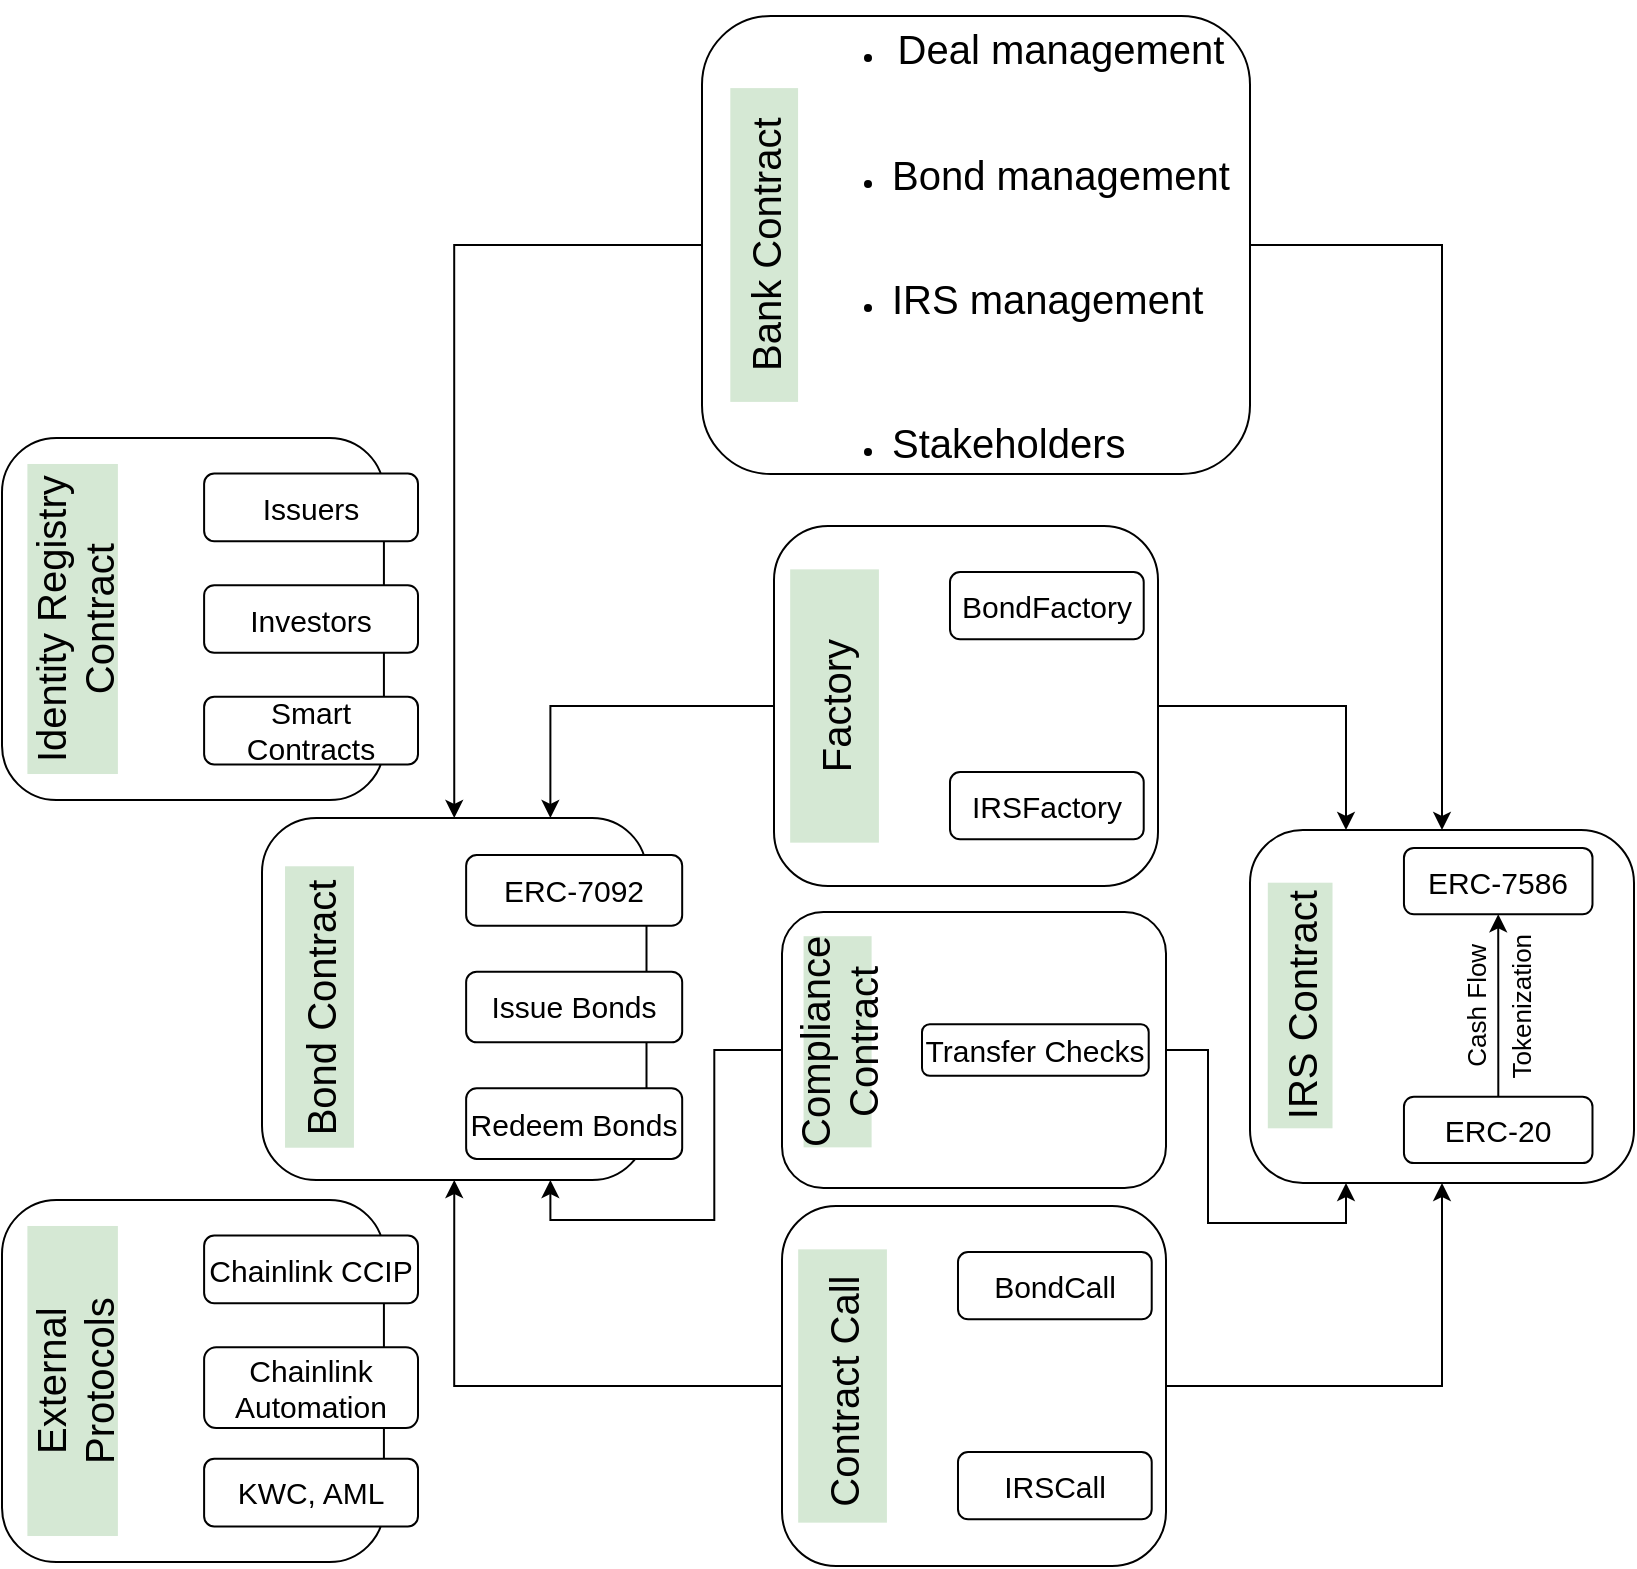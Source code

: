 <mxfile version="24.3.1" type="github" pages="5">
  <diagram name="Page-1" id="IeimgIaIVfG2oiWaPAk_">
    <mxGraphModel grid="0" page="1" gridSize="10" guides="1" tooltips="1" connect="1" arrows="1" fold="1" pageScale="1" pageWidth="1500" pageHeight="800" math="0" shadow="0">
      <root>
        <mxCell id="0" />
        <mxCell id="1" parent="0" />
        <mxCell id="hfNC65x9CHhoDt6tJmrh-4" value="" style="group" vertex="1" connectable="0" parent="1">
          <mxGeometry x="614" y="8" width="274" height="229" as="geometry" />
        </mxCell>
        <mxCell id="hfNC65x9CHhoDt6tJmrh-1" value="" style="rounded=1;whiteSpace=wrap;html=1;" vertex="1" parent="hfNC65x9CHhoDt6tJmrh-4">
          <mxGeometry width="274" height="229.0" as="geometry" />
        </mxCell>
        <mxCell id="hfNC65x9CHhoDt6tJmrh-2" value="&lt;span style=&quot;font-size: 20px;&quot;&gt;Bank Contract&lt;/span&gt;" style="rounded=0;whiteSpace=wrap;html=1;fillColor=#d5e8d4;strokeColor=none;rotation=-90;" vertex="1" parent="hfNC65x9CHhoDt6tJmrh-4">
          <mxGeometry x="-47.346" y="97.561" width="156.895" height="33.878" as="geometry" />
        </mxCell>
        <mxCell id="hfNC65x9CHhoDt6tJmrh-3" value="&lt;ul&gt;&lt;li&gt;&lt;font style=&quot;font-size: 20px;&quot;&gt;Deal management&lt;/font&gt;&lt;/li&gt;&lt;/ul&gt;&lt;div&gt;&lt;br&gt;&lt;/div&gt;&lt;ul&gt;&lt;li style=&quot;text-align: left;&quot;&gt;&lt;font style=&quot;font-size: 20px;&quot;&gt;Bond management&lt;/font&gt;&lt;/li&gt;&lt;/ul&gt;&lt;div style=&quot;text-align: left;&quot;&gt;&lt;br&gt;&lt;/div&gt;&lt;ul&gt;&lt;li style=&quot;text-align: left;&quot;&gt;&lt;font style=&quot;font-size: 20px;&quot;&gt;IRS management&lt;/font&gt;&lt;/li&gt;&lt;/ul&gt;&lt;div style=&quot;text-align: left;&quot;&gt;&lt;span style=&quot;font-size: 20px;&quot;&gt;&lt;br&gt;&lt;/span&gt;&lt;/div&gt;&lt;ul&gt;&lt;li style=&quot;text-align: left;&quot;&gt;&lt;font style=&quot;font-size: 20px;&quot;&gt;Stakeholders&lt;/font&gt;&lt;/li&gt;&lt;/ul&gt;" style="text;html=1;align=center;verticalAlign=middle;whiteSpace=wrap;rounded=0;" vertex="1" parent="hfNC65x9CHhoDt6tJmrh-4">
          <mxGeometry x="52.382" y="48.03" width="214.566" height="132.94" as="geometry" />
        </mxCell>
        <mxCell id="hfNC65x9CHhoDt6tJmrh-12" value="" style="group" vertex="1" connectable="0" parent="1">
          <mxGeometry x="394" y="409" width="220" height="189" as="geometry" />
        </mxCell>
        <mxCell id="hfNC65x9CHhoDt6tJmrh-5" value="" style="rounded=1;whiteSpace=wrap;html=1;" vertex="1" parent="hfNC65x9CHhoDt6tJmrh-12">
          <mxGeometry width="192.25" height="181" as="geometry" />
        </mxCell>
        <mxCell id="hfNC65x9CHhoDt6tJmrh-6" value="&lt;font style=&quot;font-size: 20px;&quot;&gt;Bond Contract&lt;/font&gt;" style="rounded=0;whiteSpace=wrap;html=1;fillColor=#d5e8d4;strokeColor=none;rotation=-90;" vertex="1" parent="hfNC65x9CHhoDt6tJmrh-12">
          <mxGeometry x="-41.622" y="77.278" width="140.721" height="34.444" as="geometry" />
        </mxCell>
        <mxCell id="hfNC65x9CHhoDt6tJmrh-9" value="&lt;font style=&quot;font-size: 15px;&quot;&gt;Redeem Bonds&lt;/font&gt;" style="rounded=1;whiteSpace=wrap;html=1;" vertex="1" parent="hfNC65x9CHhoDt6tJmrh-12">
          <mxGeometry x="102.072" y="135.126" width="108.018" height="35.327" as="geometry" />
        </mxCell>
        <mxCell id="hfNC65x9CHhoDt6tJmrh-10" value="&lt;font style=&quot;font-size: 15px;&quot;&gt;Issue Bonds&lt;/font&gt;" style="rounded=1;whiteSpace=wrap;html=1;" vertex="1" parent="hfNC65x9CHhoDt6tJmrh-12">
          <mxGeometry x="102.072" y="76.836" width="108.018" height="35.327" as="geometry" />
        </mxCell>
        <mxCell id="hfNC65x9CHhoDt6tJmrh-11" value="&lt;font style=&quot;font-size: 15px;&quot;&gt;ERC-7092&lt;/font&gt;" style="rounded=1;whiteSpace=wrap;html=1;" vertex="1" parent="hfNC65x9CHhoDt6tJmrh-12">
          <mxGeometry x="102.072" y="18.547" width="108.018" height="35.327" as="geometry" />
        </mxCell>
        <mxCell id="hfNC65x9CHhoDt6tJmrh-13" value="" style="group" vertex="1" connectable="0" parent="1">
          <mxGeometry x="888" y="414" width="192" height="177.5" as="geometry" />
        </mxCell>
        <mxCell id="hfNC65x9CHhoDt6tJmrh-14" value="" style="rounded=1;whiteSpace=wrap;html=1;" vertex="1" parent="hfNC65x9CHhoDt6tJmrh-13">
          <mxGeometry y="0.986" width="192" height="176.514" as="geometry" />
        </mxCell>
        <mxCell id="hfNC65x9CHhoDt6tJmrh-15" value="&lt;font style=&quot;font-size: 20px;&quot;&gt;IRS Contract&lt;/font&gt;" style="rounded=0;whiteSpace=wrap;html=1;fillColor=#d5e8d4;strokeColor=none;rotation=-90;" vertex="1" parent="hfNC65x9CHhoDt6tJmrh-13">
          <mxGeometry x="-36.324" y="72.576" width="122.811" height="32.348" as="geometry" />
        </mxCell>
        <mxCell id="hfNC65x9CHhoDt6tJmrh-27" style="edgeStyle=orthogonalEdgeStyle;rounded=0;orthogonalLoop=1;jettySize=auto;html=1;entryX=0.5;entryY=1;entryDx=0;entryDy=0;" edge="1" parent="hfNC65x9CHhoDt6tJmrh-13" source="hfNC65x9CHhoDt6tJmrh-17" target="hfNC65x9CHhoDt6tJmrh-18">
          <mxGeometry relative="1" as="geometry" />
        </mxCell>
        <mxCell id="hfNC65x9CHhoDt6tJmrh-17" value="&lt;font style=&quot;font-size: 15px;&quot;&gt;ERC-20&lt;/font&gt;" style="rounded=1;whiteSpace=wrap;html=1;" vertex="1" parent="hfNC65x9CHhoDt6tJmrh-13">
          <mxGeometry x="76.973" y="134.369" width="94.27" height="33.178" as="geometry" />
        </mxCell>
        <mxCell id="hfNC65x9CHhoDt6tJmrh-18" value="&lt;font style=&quot;font-size: 15px;&quot;&gt;ERC-7586&lt;/font&gt;" style="rounded=1;whiteSpace=wrap;html=1;" vertex="1" parent="hfNC65x9CHhoDt6tJmrh-13">
          <mxGeometry x="76.973" y="9.953" width="94.27" height="33.178" as="geometry" />
        </mxCell>
        <mxCell id="hfNC65x9CHhoDt6tJmrh-28" value="&lt;font style=&quot;font-size: 13px;&quot;&gt;Cash Flow&lt;/font&gt;" style="text;html=1;align=center;verticalAlign=middle;whiteSpace=wrap;rounded=0;rotation=-90;" vertex="1" parent="hfNC65x9CHhoDt6tJmrh-13">
          <mxGeometry x="76.973" y="79.211" width="71.784" height="19.077" as="geometry" />
        </mxCell>
        <mxCell id="hfNC65x9CHhoDt6tJmrh-29" value="&lt;font style=&quot;font-size: 13px;&quot;&gt;Tokenization&lt;/font&gt;" style="text;html=1;align=center;verticalAlign=middle;whiteSpace=wrap;rounded=0;rotation=-90;" vertex="1" parent="hfNC65x9CHhoDt6tJmrh-13">
          <mxGeometry x="99.459" y="79.211" width="71.784" height="19.077" as="geometry" />
        </mxCell>
        <mxCell id="hfNC65x9CHhoDt6tJmrh-38" value="" style="group" vertex="1" connectable="0" parent="1">
          <mxGeometry x="654" y="456" width="192" height="138" as="geometry" />
        </mxCell>
        <mxCell id="hfNC65x9CHhoDt6tJmrh-39" value="" style="rounded=1;whiteSpace=wrap;html=1;" vertex="1" parent="hfNC65x9CHhoDt6tJmrh-38">
          <mxGeometry width="192" height="138" as="geometry" />
        </mxCell>
        <mxCell id="hfNC65x9CHhoDt6tJmrh-40" value="&lt;span style=&quot;font-size: 20px;&quot;&gt;Compliance Contract&lt;/span&gt;" style="rounded=0;whiteSpace=wrap;html=1;fillColor=#d5e8d4;strokeColor=none;rotation=-90;" vertex="1" parent="hfNC65x9CHhoDt6tJmrh-38">
          <mxGeometry x="-25" y="47.88" width="105.59" height="34.02" as="geometry" />
        </mxCell>
        <mxCell id="hfNC65x9CHhoDt6tJmrh-42" value="&lt;span style=&quot;font-size: 15px;&quot;&gt;Transfer Checks&lt;/span&gt;" style="rounded=1;whiteSpace=wrap;html=1;" vertex="1" parent="hfNC65x9CHhoDt6tJmrh-38">
          <mxGeometry x="70" y="56.105" width="113.35" height="25.791" as="geometry" />
        </mxCell>
        <mxCell id="hfNC65x9CHhoDt6tJmrh-46" value="" style="group" vertex="1" connectable="0" parent="1">
          <mxGeometry x="264" y="219" width="208" height="181" as="geometry" />
        </mxCell>
        <mxCell id="hfNC65x9CHhoDt6tJmrh-32" value="" style="rounded=1;whiteSpace=wrap;html=1;container=0;" vertex="1" parent="hfNC65x9CHhoDt6tJmrh-46">
          <mxGeometry width="190.958" height="181" as="geometry" />
        </mxCell>
        <mxCell id="hfNC65x9CHhoDt6tJmrh-33" value="&lt;font style=&quot;font-size: 20px;&quot;&gt;Identity Registry Contract&lt;/font&gt;" style="rounded=0;whiteSpace=wrap;html=1;fillColor=#d5e8d4;strokeColor=none;rotation=-90;container=0;" vertex="1" parent="hfNC65x9CHhoDt6tJmrh-46">
          <mxGeometry x="-42.189" y="67.875" width="155.019" height="45.25" as="geometry" />
        </mxCell>
        <mxCell id="hfNC65x9CHhoDt6tJmrh-34" value="&lt;font style=&quot;font-size: 15px;&quot;&gt;Smart Contracts&lt;/font&gt;" style="rounded=1;whiteSpace=wrap;html=1;container=0;" vertex="1" parent="hfNC65x9CHhoDt6tJmrh-46">
          <mxGeometry x="101.057" y="129.407" width="106.943" height="33.832" as="geometry" />
        </mxCell>
        <mxCell id="hfNC65x9CHhoDt6tJmrh-35" value="&lt;font style=&quot;font-size: 15px;&quot;&gt;Investors&lt;/font&gt;" style="rounded=1;whiteSpace=wrap;html=1;container=0;" vertex="1" parent="hfNC65x9CHhoDt6tJmrh-46">
          <mxGeometry x="101.057" y="73.584" width="106.943" height="33.832" as="geometry" />
        </mxCell>
        <mxCell id="hfNC65x9CHhoDt6tJmrh-36" value="&lt;font style=&quot;font-size: 15px;&quot;&gt;Issuers&lt;/font&gt;" style="rounded=1;whiteSpace=wrap;html=1;container=0;" vertex="1" parent="hfNC65x9CHhoDt6tJmrh-46">
          <mxGeometry x="101.057" y="17.762" width="106.943" height="33.832" as="geometry" />
        </mxCell>
        <mxCell id="hfNC65x9CHhoDt6tJmrh-47" value="" style="group" vertex="1" connectable="0" parent="1">
          <mxGeometry x="654" y="603" width="192" height="180" as="geometry" />
        </mxCell>
        <mxCell id="hfNC65x9CHhoDt6tJmrh-48" value="" style="rounded=1;whiteSpace=wrap;html=1;" vertex="1" parent="hfNC65x9CHhoDt6tJmrh-47">
          <mxGeometry width="192" height="180" as="geometry" />
        </mxCell>
        <mxCell id="hfNC65x9CHhoDt6tJmrh-49" value="&lt;span style=&quot;font-size: 20px;&quot;&gt;Contract Call&amp;nbsp;&lt;/span&gt;" style="rounded=0;whiteSpace=wrap;html=1;fillColor=#d5e8d4;strokeColor=none;rotation=-90;" vertex="1" parent="hfNC65x9CHhoDt6tJmrh-47">
          <mxGeometry x="-38.054" y="67.82" width="136.649" height="44.369" as="geometry" />
        </mxCell>
        <mxCell id="hfNC65x9CHhoDt6tJmrh-50" value="&lt;span style=&quot;font-size: 15px;&quot;&gt;BondCall&lt;/span&gt;" style="rounded=1;whiteSpace=wrap;html=1;" vertex="1" parent="hfNC65x9CHhoDt6tJmrh-47">
          <mxGeometry x="87.996" y="22.998" width="96.865" height="33.645" as="geometry" />
        </mxCell>
        <mxCell id="hfNC65x9CHhoDt6tJmrh-51" value="&lt;span style=&quot;font-size: 15px;&quot;&gt;IRSCall&lt;/span&gt;" style="rounded=1;whiteSpace=wrap;html=1;" vertex="1" parent="hfNC65x9CHhoDt6tJmrh-47">
          <mxGeometry x="87.996" y="122.998" width="96.865" height="33.645" as="geometry" />
        </mxCell>
        <mxCell id="hfNC65x9CHhoDt6tJmrh-57" value="" style="group" vertex="1" connectable="0" parent="1">
          <mxGeometry x="650" y="263" width="192" height="180" as="geometry" />
        </mxCell>
        <mxCell id="hfNC65x9CHhoDt6tJmrh-58" value="" style="rounded=1;whiteSpace=wrap;html=1;" vertex="1" parent="hfNC65x9CHhoDt6tJmrh-57">
          <mxGeometry width="192" height="180" as="geometry" />
        </mxCell>
        <mxCell id="hfNC65x9CHhoDt6tJmrh-59" value="&lt;span style=&quot;font-size: 20px;&quot;&gt;Factory&lt;/span&gt;" style="rounded=0;whiteSpace=wrap;html=1;fillColor=#d5e8d4;strokeColor=none;rotation=-90;" vertex="1" parent="hfNC65x9CHhoDt6tJmrh-57">
          <mxGeometry x="-38.054" y="67.82" width="136.649" height="44.369" as="geometry" />
        </mxCell>
        <mxCell id="hfNC65x9CHhoDt6tJmrh-60" value="&lt;span style=&quot;font-size: 15px;&quot;&gt;BondFactory&lt;/span&gt;" style="rounded=1;whiteSpace=wrap;html=1;" vertex="1" parent="hfNC65x9CHhoDt6tJmrh-57">
          <mxGeometry x="87.996" y="22.998" width="96.865" height="33.645" as="geometry" />
        </mxCell>
        <mxCell id="hfNC65x9CHhoDt6tJmrh-61" value="&lt;span style=&quot;font-size: 15px;&quot;&gt;IRSFactory&lt;/span&gt;" style="rounded=1;whiteSpace=wrap;html=1;" vertex="1" parent="hfNC65x9CHhoDt6tJmrh-57">
          <mxGeometry x="87.996" y="122.998" width="96.865" height="33.645" as="geometry" />
        </mxCell>
        <mxCell id="hfNC65x9CHhoDt6tJmrh-62" style="edgeStyle=orthogonalEdgeStyle;rounded=0;orthogonalLoop=1;jettySize=auto;html=1;entryX=0.5;entryY=1;entryDx=0;entryDy=0;" edge="1" parent="1" source="hfNC65x9CHhoDt6tJmrh-48" target="hfNC65x9CHhoDt6tJmrh-5">
          <mxGeometry relative="1" as="geometry" />
        </mxCell>
        <mxCell id="hfNC65x9CHhoDt6tJmrh-63" style="edgeStyle=orthogonalEdgeStyle;rounded=0;orthogonalLoop=1;jettySize=auto;html=1;" edge="1" parent="1" source="hfNC65x9CHhoDt6tJmrh-48" target="hfNC65x9CHhoDt6tJmrh-14">
          <mxGeometry relative="1" as="geometry" />
        </mxCell>
        <mxCell id="hfNC65x9CHhoDt6tJmrh-67" style="edgeStyle=orthogonalEdgeStyle;rounded=0;orthogonalLoop=1;jettySize=auto;html=1;entryX=0.5;entryY=0;entryDx=0;entryDy=0;" edge="1" parent="1" source="hfNC65x9CHhoDt6tJmrh-1" target="hfNC65x9CHhoDt6tJmrh-5">
          <mxGeometry relative="1" as="geometry" />
        </mxCell>
        <mxCell id="hfNC65x9CHhoDt6tJmrh-73" style="edgeStyle=orthogonalEdgeStyle;rounded=0;orthogonalLoop=1;jettySize=auto;html=1;exitX=1;exitY=0.5;exitDx=0;exitDy=0;entryX=0.5;entryY=0;entryDx=0;entryDy=0;" edge="1" parent="1" source="hfNC65x9CHhoDt6tJmrh-1" target="hfNC65x9CHhoDt6tJmrh-14">
          <mxGeometry relative="1" as="geometry" />
        </mxCell>
        <mxCell id="hfNC65x9CHhoDt6tJmrh-75" style="edgeStyle=orthogonalEdgeStyle;rounded=0;orthogonalLoop=1;jettySize=auto;html=1;entryX=0.75;entryY=0;entryDx=0;entryDy=0;" edge="1" parent="1" source="hfNC65x9CHhoDt6tJmrh-58" target="hfNC65x9CHhoDt6tJmrh-5">
          <mxGeometry relative="1" as="geometry" />
        </mxCell>
        <mxCell id="hfNC65x9CHhoDt6tJmrh-76" style="edgeStyle=orthogonalEdgeStyle;rounded=0;orthogonalLoop=1;jettySize=auto;html=1;entryX=0.25;entryY=0;entryDx=0;entryDy=0;" edge="1" parent="1" source="hfNC65x9CHhoDt6tJmrh-58" target="hfNC65x9CHhoDt6tJmrh-14">
          <mxGeometry relative="1" as="geometry" />
        </mxCell>
        <mxCell id="hfNC65x9CHhoDt6tJmrh-77" value="" style="group" vertex="1" connectable="0" parent="1">
          <mxGeometry x="264" y="600" width="208" height="181" as="geometry" />
        </mxCell>
        <mxCell id="hfNC65x9CHhoDt6tJmrh-78" value="" style="rounded=1;whiteSpace=wrap;html=1;container=0;" vertex="1" parent="hfNC65x9CHhoDt6tJmrh-77">
          <mxGeometry width="190.958" height="181" as="geometry" />
        </mxCell>
        <mxCell id="hfNC65x9CHhoDt6tJmrh-79" value="&lt;font style=&quot;font-size: 20px;&quot;&gt;External Protocols&lt;/font&gt;" style="rounded=0;whiteSpace=wrap;html=1;fillColor=#d5e8d4;strokeColor=none;rotation=-90;container=0;" vertex="1" parent="hfNC65x9CHhoDt6tJmrh-77">
          <mxGeometry x="-42.189" y="67.875" width="155.019" height="45.25" as="geometry" />
        </mxCell>
        <mxCell id="hfNC65x9CHhoDt6tJmrh-80" value="&lt;font style=&quot;font-size: 15px;&quot;&gt;KWC, AML&lt;/font&gt;" style="rounded=1;whiteSpace=wrap;html=1;container=0;" vertex="1" parent="hfNC65x9CHhoDt6tJmrh-77">
          <mxGeometry x="101.057" y="129.407" width="106.943" height="33.832" as="geometry" />
        </mxCell>
        <mxCell id="hfNC65x9CHhoDt6tJmrh-81" value="&lt;font style=&quot;font-size: 15px;&quot;&gt;Chainlink Automation&lt;/font&gt;" style="rounded=1;whiteSpace=wrap;html=1;container=0;" vertex="1" parent="hfNC65x9CHhoDt6tJmrh-77">
          <mxGeometry x="101.06" y="73.58" width="106.94" height="40.42" as="geometry" />
        </mxCell>
        <mxCell id="hfNC65x9CHhoDt6tJmrh-82" value="&lt;font style=&quot;font-size: 15px;&quot;&gt;Chainlink CCIP&lt;/font&gt;" style="rounded=1;whiteSpace=wrap;html=1;container=0;" vertex="1" parent="hfNC65x9CHhoDt6tJmrh-77">
          <mxGeometry x="101.057" y="17.762" width="106.943" height="33.832" as="geometry" />
        </mxCell>
        <mxCell id="hfNC65x9CHhoDt6tJmrh-83" style="edgeStyle=orthogonalEdgeStyle;rounded=0;orthogonalLoop=1;jettySize=auto;html=1;entryX=0.75;entryY=1;entryDx=0;entryDy=0;" edge="1" parent="1" source="hfNC65x9CHhoDt6tJmrh-39" target="hfNC65x9CHhoDt6tJmrh-5">
          <mxGeometry relative="1" as="geometry" />
        </mxCell>
        <mxCell id="hfNC65x9CHhoDt6tJmrh-84" style="edgeStyle=orthogonalEdgeStyle;rounded=0;orthogonalLoop=1;jettySize=auto;html=1;entryX=0.25;entryY=1;entryDx=0;entryDy=0;" edge="1" parent="1" source="hfNC65x9CHhoDt6tJmrh-39" target="hfNC65x9CHhoDt6tJmrh-14">
          <mxGeometry relative="1" as="geometry" />
        </mxCell>
      </root>
    </mxGraphModel>
  </diagram>
  <diagram id="cH76O60IVpw_qLlCp1LV" name="Page-2">
    <mxGraphModel dx="1280" dy="715" grid="0" gridSize="10" guides="1" tooltips="1" connect="1" arrows="1" fold="1" page="1" pageScale="1" pageWidth="1500" pageHeight="800" math="0" shadow="0">
      <root>
        <mxCell id="0" />
        <mxCell id="1" parent="0" />
        <mxCell id="Q6N-sMa9xVh6IwCH6H7B-8" value="" style="rounded=1;whiteSpace=wrap;html=1;" vertex="1" parent="1">
          <mxGeometry x="418" y="576" width="605" height="205" as="geometry" />
        </mxCell>
        <mxCell id="Q6N-sMa9xVh6IwCH6H7B-13" value="" style="group" vertex="1" connectable="0" parent="1">
          <mxGeometry x="398" y="66" width="645" height="704" as="geometry" />
        </mxCell>
        <mxCell id="Q6N-sMa9xVh6IwCH6H7B-1" style="edgeStyle=orthogonalEdgeStyle;rounded=0;orthogonalLoop=1;jettySize=auto;html=1;entryX=0.5;entryY=0;entryDx=0;entryDy=0;" edge="1" parent="Q6N-sMa9xVh6IwCH6H7B-13" source="tLDdHOFvM77x-pIKH23U-1" target="Rj596F3JzNZH527OQ2TR-2">
          <mxGeometry relative="1" as="geometry" />
        </mxCell>
        <mxCell id="Q6N-sMa9xVh6IwCH6H7B-2" style="edgeStyle=orthogonalEdgeStyle;rounded=0;orthogonalLoop=1;jettySize=auto;html=1;entryX=0.5;entryY=0;entryDx=0;entryDy=0;" edge="1" parent="Q6N-sMa9xVh6IwCH6H7B-13" source="tLDdHOFvM77x-pIKH23U-1" target="cu8qha9vyji-0Z8b3Ma--2">
          <mxGeometry relative="1" as="geometry">
            <Array as="points">
              <mxPoint x="495" y="42" />
              <mxPoint x="495" y="115" />
            </Array>
          </mxGeometry>
        </mxCell>
        <mxCell id="Q6N-sMa9xVh6IwCH6H7B-38" style="edgeStyle=orthogonalEdgeStyle;rounded=0;orthogonalLoop=1;jettySize=auto;html=1;exitX=0;exitY=0.25;exitDx=0;exitDy=0;entryX=0;entryY=0.5;entryDx=0;entryDy=0;" edge="1" parent="Q6N-sMa9xVh6IwCH6H7B-13" source="tLDdHOFvM77x-pIKH23U-1" target="WufY-8at6WW8ovstt76_-2">
          <mxGeometry relative="1" as="geometry">
            <Array as="points">
              <mxPoint x="-8" y="21" />
              <mxPoint x="-8" y="612" />
            </Array>
          </mxGeometry>
        </mxCell>
        <mxCell id="tLDdHOFvM77x-pIKH23U-1" value="&lt;font style=&quot;font-size: 15px;&quot;&gt;&lt;b&gt;Bank Contract&lt;/b&gt;&lt;/font&gt;&lt;div style=&quot;font-size: 15px;&quot;&gt;&lt;br&gt;&lt;/div&gt;&lt;div style=&quot;font-size: 13px;&quot;&gt;&lt;font style=&quot;font-size: 13px;&quot;&gt;Manages&lt;/font&gt;&lt;/div&gt;&lt;div style=&quot;font-size: 13px;&quot;&gt;&lt;font style=&quot;font-size: 13px;&quot;&gt;Deals, Bonds, IRS, Stakeholders&lt;/font&gt;&lt;/div&gt;" style="rounded=1;whiteSpace=wrap;html=1;" vertex="1" parent="Q6N-sMa9xVh6IwCH6H7B-13">
          <mxGeometry x="217" width="200" height="83" as="geometry" />
        </mxCell>
        <mxCell id="Rj596F3JzNZH527OQ2TR-1" value="" style="group" vertex="1" connectable="0" parent="Q6N-sMa9xVh6IwCH6H7B-13">
          <mxGeometry x="52" y="205" width="165" height="191" as="geometry" />
        </mxCell>
        <mxCell id="Rj596F3JzNZH527OQ2TR-2" value="" style="rounded=1;whiteSpace=wrap;html=1;" vertex="1" parent="Rj596F3JzNZH527OQ2TR-1">
          <mxGeometry width="144.188" height="182.915" as="geometry" />
        </mxCell>
        <mxCell id="Rj596F3JzNZH527OQ2TR-3" value="&lt;font style=&quot;font-size: 15px;&quot;&gt;Bond Contract&lt;/font&gt;" style="rounded=0;whiteSpace=wrap;html=1;fillColor=#d5e8d4;strokeColor=none;rotation=-90;" vertex="1" parent="Rj596F3JzNZH527OQ2TR-1">
          <mxGeometry x="-31.216" y="78.096" width="105.541" height="34.808" as="geometry" />
        </mxCell>
        <mxCell id="Rj596F3JzNZH527OQ2TR-4" value="&lt;font style=&quot;font-size: 13px;&quot;&gt;Redeem Bonds&lt;/font&gt;" style="rounded=1;whiteSpace=wrap;html=1;" vertex="1" parent="Rj596F3JzNZH527OQ2TR-1">
          <mxGeometry x="76.554" y="136.556" width="81.014" height="35.701" as="geometry" />
        </mxCell>
        <mxCell id="Rj596F3JzNZH527OQ2TR-5" value="&lt;font style=&quot;font-size: 13px;&quot;&gt;Issue Bonds&lt;/font&gt;" style="rounded=1;whiteSpace=wrap;html=1;" vertex="1" parent="Rj596F3JzNZH527OQ2TR-1">
          <mxGeometry x="76.554" y="77.65" width="81.014" height="35.701" as="geometry" />
        </mxCell>
        <mxCell id="Rj596F3JzNZH527OQ2TR-6" value="&lt;font style=&quot;font-size: 13px;&quot;&gt;ERC-7092&lt;/font&gt;" style="rounded=1;whiteSpace=wrap;html=1;" vertex="1" parent="Rj596F3JzNZH527OQ2TR-1">
          <mxGeometry x="76.554" y="18.743" width="81.014" height="35.701" as="geometry" />
        </mxCell>
        <mxCell id="cu8qha9vyji-0Z8b3Ma--1" value="" style="group" vertex="1" connectable="0" parent="Q6N-sMa9xVh6IwCH6H7B-13">
          <mxGeometry x="417" y="207" width="155" height="184.5" as="geometry" />
        </mxCell>
        <mxCell id="cu8qha9vyji-0Z8b3Ma--2" value="" style="rounded=1;whiteSpace=wrap;html=1;" vertex="1" parent="cu8qha9vyji-0Z8b3Ma--1">
          <mxGeometry y="1.025" width="155" height="183.475" as="geometry" />
        </mxCell>
        <mxCell id="cu8qha9vyji-0Z8b3Ma--3" value="&lt;font style=&quot;font-size: 15px;&quot;&gt;IRS Contract&lt;/font&gt;" style="rounded=0;whiteSpace=wrap;html=1;fillColor=#d5e8d4;strokeColor=none;rotation=-90;" vertex="1" parent="cu8qha9vyji-0Z8b3Ma--1">
          <mxGeometry x="-28.8" y="80.298" width="99.14" height="23.904" as="geometry" />
        </mxCell>
        <mxCell id="cu8qha9vyji-0Z8b3Ma--4" style="edgeStyle=orthogonalEdgeStyle;rounded=0;orthogonalLoop=1;jettySize=auto;html=1;entryX=0.5;entryY=1;entryDx=0;entryDy=0;" edge="1" parent="cu8qha9vyji-0Z8b3Ma--1" source="cu8qha9vyji-0Z8b3Ma--5" target="cu8qha9vyji-0Z8b3Ma--6">
          <mxGeometry relative="1" as="geometry" />
        </mxCell>
        <mxCell id="cu8qha9vyji-0Z8b3Ma--5" value="&lt;font style=&quot;font-size: 13px;&quot;&gt;ERC-20&lt;/font&gt;" style="rounded=1;whiteSpace=wrap;html=1;" vertex="1" parent="cu8qha9vyji-0Z8b3Ma--1">
          <mxGeometry x="62.14" y="139.668" width="76.104" height="34.486" as="geometry" />
        </mxCell>
        <mxCell id="cu8qha9vyji-0Z8b3Ma--6" value="&lt;font style=&quot;font-size: 13px;&quot;&gt;ERC-7586&lt;/font&gt;" style="rounded=1;whiteSpace=wrap;html=1;" vertex="1" parent="cu8qha9vyji-0Z8b3Ma--1">
          <mxGeometry x="62.14" y="10.346" width="76.104" height="34.486" as="geometry" />
        </mxCell>
        <mxCell id="cu8qha9vyji-0Z8b3Ma--7" value="&lt;font style=&quot;font-size: 13px;&quot;&gt;Cash Flow&lt;/font&gt;" style="text;html=1;align=center;verticalAlign=middle;whiteSpace=wrap;rounded=0;rotation=-90;" vertex="1" parent="cu8qha9vyji-0Z8b3Ma--1">
          <mxGeometry x="52.22" y="81.545" width="69.5" height="19.829" as="geometry" />
        </mxCell>
        <mxCell id="cu8qha9vyji-0Z8b3Ma--8" value="&lt;font style=&quot;font-size: 13px;&quot;&gt;Tokenization&lt;/font&gt;" style="text;html=1;align=center;verticalAlign=middle;whiteSpace=wrap;rounded=0;rotation=-90;" vertex="1" parent="cu8qha9vyji-0Z8b3Ma--1">
          <mxGeometry x="80.293" y="82.335" width="57.95" height="19.829" as="geometry" />
        </mxCell>
        <mxCell id="WufY-8at6WW8ovstt76_-1" value="" style="group" vertex="1" connectable="0" parent="Q6N-sMa9xVh6IwCH6H7B-13">
          <mxGeometry x="45.75" y="522" width="161" height="181" as="geometry" />
        </mxCell>
        <mxCell id="WufY-8at6WW8ovstt76_-2" value="" style="rounded=1;whiteSpace=wrap;html=1;container=0;" vertex="1" parent="WufY-8at6WW8ovstt76_-1">
          <mxGeometry width="147.809" height="181" as="geometry" />
        </mxCell>
        <mxCell id="WufY-8at6WW8ovstt76_-3" value="&lt;font style=&quot;font-size: 16px;&quot;&gt;Identity Registry Contract&lt;/font&gt;" style="rounded=0;whiteSpace=wrap;html=1;fillColor=#d5e8d4;strokeColor=none;rotation=-90;container=0;" vertex="1" parent="WufY-8at6WW8ovstt76_-1">
          <mxGeometry x="-32.656" y="67.875" width="119.991" height="45.25" as="geometry" />
        </mxCell>
        <mxCell id="WufY-8at6WW8ovstt76_-4" value="&lt;font style=&quot;font-size: 13px;&quot;&gt;Smart Contracts&lt;/font&gt;" style="rounded=1;whiteSpace=wrap;html=1;container=0;" vertex="1" parent="WufY-8at6WW8ovstt76_-1">
          <mxGeometry x="78.222" y="129.407" width="82.778" height="33.832" as="geometry" />
        </mxCell>
        <mxCell id="WufY-8at6WW8ovstt76_-5" value="&lt;font style=&quot;font-size: 13px;&quot;&gt;Investors&lt;/font&gt;" style="rounded=1;whiteSpace=wrap;html=1;container=0;" vertex="1" parent="WufY-8at6WW8ovstt76_-1">
          <mxGeometry x="78.222" y="73.584" width="82.778" height="33.832" as="geometry" />
        </mxCell>
        <mxCell id="WufY-8at6WW8ovstt76_-6" value="&lt;font style=&quot;font-size: 13px;&quot;&gt;Issuers&lt;/font&gt;" style="rounded=1;whiteSpace=wrap;html=1;container=0;" vertex="1" parent="WufY-8at6WW8ovstt76_-1">
          <mxGeometry x="78.222" y="17.762" width="82.778" height="33.832" as="geometry" />
        </mxCell>
        <mxCell id="X2h6QqdaN6BcfuNNcgG--1" value="" style="group" vertex="1" connectable="0" parent="Q6N-sMa9xVh6IwCH6H7B-13">
          <mxGeometry x="236.75" y="110" width="160.5" height="128" as="geometry" />
        </mxCell>
        <mxCell id="X2h6QqdaN6BcfuNNcgG--2" value="" style="rounded=1;whiteSpace=wrap;html=1;" vertex="1" parent="X2h6QqdaN6BcfuNNcgG--1">
          <mxGeometry width="160.5" height="128" as="geometry" />
        </mxCell>
        <mxCell id="X2h6QqdaN6BcfuNNcgG--3" value="&lt;font style=&quot;font-size: 15px;&quot;&gt;Factory Contract&lt;/font&gt;" style="rounded=0;whiteSpace=wrap;html=1;fillColor=#d5e8d4;strokeColor=none;rotation=-90;" vertex="1" parent="X2h6QqdaN6BcfuNNcgG--1">
          <mxGeometry x="-35.549" y="53.995" width="115.64" height="20.011" as="geometry" />
        </mxCell>
        <mxCell id="X2h6QqdaN6BcfuNNcgG--4" value="&lt;font style=&quot;font-size: 13px;&quot;&gt;BondFactory&lt;/font&gt;" style="rounded=1;whiteSpace=wrap;html=1;" vertex="1" parent="X2h6QqdaN6BcfuNNcgG--1">
          <mxGeometry x="73.56" y="16.354" width="80.973" height="23.925" as="geometry" />
        </mxCell>
        <mxCell id="X2h6QqdaN6BcfuNNcgG--5" value="&lt;font style=&quot;font-size: 13px;&quot;&gt;IRSFactory&lt;/font&gt;" style="rounded=1;whiteSpace=wrap;html=1;" vertex="1" parent="X2h6QqdaN6BcfuNNcgG--1">
          <mxGeometry x="73.56" y="87.465" width="80.973" height="23.925" as="geometry" />
        </mxCell>
        <mxCell id="YIAFvXNIAGMBi4OTIRui-1" value="" style="group" vertex="1" connectable="0" parent="Q6N-sMa9xVh6IwCH6H7B-13">
          <mxGeometry x="245" y="524" width="161" height="180" as="geometry" />
        </mxCell>
        <mxCell id="YIAFvXNIAGMBi4OTIRui-2" value="" style="rounded=1;whiteSpace=wrap;html=1;" vertex="1" parent="YIAFvXNIAGMBi4OTIRui-1">
          <mxGeometry width="161" height="180" as="geometry" />
        </mxCell>
        <mxCell id="YIAFvXNIAGMBi4OTIRui-3" value="&lt;font style=&quot;font-size: 15px;&quot;&gt;Compliance Contract&lt;/font&gt;" style="rounded=0;whiteSpace=wrap;html=1;fillColor=#d5e8d4;strokeColor=none;rotation=-90;" vertex="1" parent="YIAFvXNIAGMBi4OTIRui-1">
          <mxGeometry x="-53.57" y="75.93" width="151.82" height="28.14" as="geometry" />
        </mxCell>
        <mxCell id="YIAFvXNIAGMBi4OTIRui-5" value="&lt;font style=&quot;font-size: 13px;&quot;&gt;Transfer Checks&lt;/font&gt;" style="rounded=1;whiteSpace=wrap;html=1;" vertex="1" parent="YIAFvXNIAGMBi4OTIRui-1">
          <mxGeometry x="51" y="73.18" width="103" height="33.64" as="geometry" />
        </mxCell>
        <mxCell id="4sWgx1g94XPRCQmvMlVV-1" value="" style="group" vertex="1" connectable="0" parent="Q6N-sMa9xVh6IwCH6H7B-13">
          <mxGeometry x="445" y="521" width="163" height="183" as="geometry" />
        </mxCell>
        <mxCell id="4sWgx1g94XPRCQmvMlVV-2" value="" style="rounded=1;whiteSpace=wrap;html=1;container=0;" vertex="1" parent="4sWgx1g94XPRCQmvMlVV-1">
          <mxGeometry width="149.645" height="183" as="geometry" />
        </mxCell>
        <mxCell id="4sWgx1g94XPRCQmvMlVV-3" value="&lt;font style=&quot;font-size: 15px;&quot;&gt;External Protocols&lt;/font&gt;" style="rounded=0;whiteSpace=wrap;html=1;fillColor=#d5e8d4;strokeColor=none;rotation=-90;container=0;" vertex="1" parent="4sWgx1g94XPRCQmvMlVV-1">
          <mxGeometry x="-48" y="77.277" width="134.28" height="28.436" as="geometry" />
        </mxCell>
        <mxCell id="4sWgx1g94XPRCQmvMlVV-4" value="&lt;font style=&quot;font-size: 15px;&quot;&gt;Chainlink Functions&lt;/font&gt;" style="rounded=1;whiteSpace=wrap;html=1;container=0;" vertex="1" parent="4sWgx1g94XPRCQmvMlVV-1">
          <mxGeometry x="79.193" y="130.836" width="83.807" height="34.206" as="geometry" />
        </mxCell>
        <mxCell id="4sWgx1g94XPRCQmvMlVV-5" value="&lt;font style=&quot;font-size: 13px;&quot;&gt;Chainlink Automation&lt;/font&gt;" style="rounded=1;whiteSpace=wrap;html=1;container=0;" vertex="1" parent="4sWgx1g94XPRCQmvMlVV-1">
          <mxGeometry x="79.196" y="74.393" width="83.804" height="40.867" as="geometry" />
        </mxCell>
        <mxCell id="4sWgx1g94XPRCQmvMlVV-6" value="&lt;font style=&quot;font-size: 13px;&quot;&gt;Chainlink CCIP&lt;/font&gt;" style="rounded=1;whiteSpace=wrap;html=1;container=0;" vertex="1" parent="4sWgx1g94XPRCQmvMlVV-1">
          <mxGeometry x="79.193" y="17.958" width="83.807" height="34.206" as="geometry" />
        </mxCell>
        <mxCell id="pwY9lrPkV38VvOoYC6Px-1" value="" style="group" vertex="1" connectable="0" parent="Q6N-sMa9xVh6IwCH6H7B-13">
          <mxGeometry x="240.5" y="350" width="153" height="124" as="geometry" />
        </mxCell>
        <mxCell id="pwY9lrPkV38VvOoYC6Px-2" value="" style="rounded=1;whiteSpace=wrap;html=1;" vertex="1" parent="pwY9lrPkV38VvOoYC6Px-1">
          <mxGeometry width="153" height="124.0" as="geometry" />
        </mxCell>
        <mxCell id="pwY9lrPkV38VvOoYC6Px-3" value="&lt;font style=&quot;font-size: 15px;&quot;&gt;Call Contract&lt;/font&gt;" style="rounded=0;whiteSpace=wrap;html=1;fillColor=#d5e8d4;strokeColor=none;rotation=-90;" vertex="1" parent="pwY9lrPkV38VvOoYC6Px-1">
          <mxGeometry x="-25.981" y="52.31" width="92.589" height="19.39" as="geometry" />
        </mxCell>
        <mxCell id="pwY9lrPkV38VvOoYC6Px-4" value="&lt;font style=&quot;font-size: 13px;&quot;&gt;BondCall&lt;/font&gt;" style="rounded=1;whiteSpace=wrap;html=1;" vertex="1" parent="pwY9lrPkV38VvOoYC6Px-1">
          <mxGeometry x="70.122" y="15.843" width="77.189" height="23.178" as="geometry" />
        </mxCell>
        <mxCell id="pwY9lrPkV38VvOoYC6Px-5" value="&lt;font style=&quot;font-size: 13px;&quot;&gt;IRSCall&lt;/font&gt;" style="rounded=1;whiteSpace=wrap;html=1;" vertex="1" parent="pwY9lrPkV38VvOoYC6Px-1">
          <mxGeometry x="70.122" y="84.732" width="77.189" height="23.178" as="geometry" />
        </mxCell>
        <mxCell id="Q6N-sMa9xVh6IwCH6H7B-3" style="edgeStyle=orthogonalEdgeStyle;rounded=0;orthogonalLoop=1;jettySize=auto;html=1;entryX=0.75;entryY=0;entryDx=0;entryDy=0;" edge="1" parent="Q6N-sMa9xVh6IwCH6H7B-13" source="X2h6QqdaN6BcfuNNcgG--2" target="Rj596F3JzNZH527OQ2TR-2">
          <mxGeometry relative="1" as="geometry" />
        </mxCell>
        <mxCell id="Q6N-sMa9xVh6IwCH6H7B-4" style="edgeStyle=orthogonalEdgeStyle;rounded=0;orthogonalLoop=1;jettySize=auto;html=1;entryX=0.25;entryY=0;entryDx=0;entryDy=0;" edge="1" parent="Q6N-sMa9xVh6IwCH6H7B-13" source="X2h6QqdaN6BcfuNNcgG--2" target="cu8qha9vyji-0Z8b3Ma--2">
          <mxGeometry relative="1" as="geometry" />
        </mxCell>
        <mxCell id="Q6N-sMa9xVh6IwCH6H7B-5" style="edgeStyle=orthogonalEdgeStyle;rounded=0;orthogonalLoop=1;jettySize=auto;html=1;entryX=0.75;entryY=1;entryDx=0;entryDy=0;" edge="1" parent="Q6N-sMa9xVh6IwCH6H7B-13" source="pwY9lrPkV38VvOoYC6Px-2" target="Rj596F3JzNZH527OQ2TR-2">
          <mxGeometry relative="1" as="geometry" />
        </mxCell>
        <mxCell id="Q6N-sMa9xVh6IwCH6H7B-6" style="edgeStyle=orthogonalEdgeStyle;rounded=0;orthogonalLoop=1;jettySize=auto;html=1;exitX=1;exitY=0.5;exitDx=0;exitDy=0;entryX=0.25;entryY=1;entryDx=0;entryDy=0;" edge="1" parent="Q6N-sMa9xVh6IwCH6H7B-13" source="pwY9lrPkV38VvOoYC6Px-2" target="cu8qha9vyji-0Z8b3Ma--2">
          <mxGeometry relative="1" as="geometry" />
        </mxCell>
        <mxCell id="Q6N-sMa9xVh6IwCH6H7B-18" value="&lt;font style=&quot;font-size: 13px;&quot;&gt;Bonds management&lt;/font&gt;" style="text;html=1;align=center;verticalAlign=middle;whiteSpace=wrap;rounded=0;rotation=-90;" vertex="1" parent="Q6N-sMa9xVh6IwCH6H7B-13">
          <mxGeometry x="35" y="103" width="134" height="30" as="geometry" />
        </mxCell>
        <mxCell id="Q6N-sMa9xVh6IwCH6H7B-19" value="&lt;font style=&quot;font-size: 13px;&quot;&gt;IRS management&lt;/font&gt;" style="text;html=1;align=center;verticalAlign=middle;whiteSpace=wrap;rounded=0;rotation=-90;" vertex="1" parent="Q6N-sMa9xVh6IwCH6H7B-13">
          <mxGeometry x="459" y="103" width="110" height="30" as="geometry" />
        </mxCell>
        <mxCell id="Q6N-sMa9xVh6IwCH6H7B-21" value="Deployment" style="text;html=1;align=center;verticalAlign=middle;whiteSpace=wrap;rounded=0;" vertex="1" parent="Q6N-sMa9xVh6IwCH6H7B-13">
          <mxGeometry x="406" y="143" width="76" height="21" as="geometry" />
        </mxCell>
        <mxCell id="Q6N-sMa9xVh6IwCH6H7B-20" value="Deployment" style="text;html=1;align=center;verticalAlign=middle;whiteSpace=wrap;rounded=0;" vertex="1" parent="Q6N-sMa9xVh6IwCH6H7B-13">
          <mxGeometry x="153" y="143" width="76" height="21" as="geometry" />
        </mxCell>
        <mxCell id="Q6N-sMa9xVh6IwCH6H7B-23" value="Functions Call" style="text;html=1;align=center;verticalAlign=middle;whiteSpace=wrap;rounded=0;" vertex="1" parent="Q6N-sMa9xVh6IwCH6H7B-13">
          <mxGeometry x="406" y="421" width="82" height="21" as="geometry" />
        </mxCell>
        <mxCell id="Q6N-sMa9xVh6IwCH6H7B-22" value="Functions Call" style="text;html=1;align=center;verticalAlign=middle;whiteSpace=wrap;rounded=0;" vertex="1" parent="Q6N-sMa9xVh6IwCH6H7B-13">
          <mxGeometry x="150" y="421" width="82" height="21" as="geometry" />
        </mxCell>
        <mxCell id="Q6N-sMa9xVh6IwCH6H7B-24" value="Compliance checks" style="text;html=1;align=center;verticalAlign=middle;whiteSpace=wrap;rounded=0;rotation=-90;" vertex="1" parent="Q6N-sMa9xVh6IwCH6H7B-13">
          <mxGeometry x="50" y="438" width="113" height="21" as="geometry" />
        </mxCell>
        <mxCell id="Q6N-sMa9xVh6IwCH6H7B-39" value="Compliance checks" style="text;html=1;align=center;verticalAlign=middle;whiteSpace=wrap;rounded=0;rotation=-90;" vertex="1" parent="Q6N-sMa9xVh6IwCH6H7B-13">
          <mxGeometry x="454" y="438" width="113" height="21" as="geometry" />
        </mxCell>
        <mxCell id="Q6N-sMa9xVh6IwCH6H7B-41" style="edgeStyle=orthogonalEdgeStyle;rounded=0;orthogonalLoop=1;jettySize=auto;html=1;entryX=0.5;entryY=1;entryDx=0;entryDy=0;" edge="1" parent="Q6N-sMa9xVh6IwCH6H7B-13" source="X2h6QqdaN6BcfuNNcgG--2" target="tLDdHOFvM77x-pIKH23U-1">
          <mxGeometry relative="1" as="geometry" />
        </mxCell>
        <mxCell id="Q6N-sMa9xVh6IwCH6H7B-42" value="Store contracts address" style="text;html=1;align=center;verticalAlign=middle;whiteSpace=wrap;rounded=0;" vertex="1" parent="Q6N-sMa9xVh6IwCH6H7B-13">
          <mxGeometry x="321" y="87" width="133" height="21" as="geometry" />
        </mxCell>
        <mxCell id="Q6N-sMa9xVh6IwCH6H7B-29" value="Stakeholders registration" style="text;html=1;align=center;verticalAlign=middle;whiteSpace=wrap;rounded=0;rotation=-90;" vertex="1" parent="1">
          <mxGeometry x="304" y="367" width="138" height="21" as="geometry" />
        </mxCell>
        <mxCell id="Q6N-sMa9xVh6IwCH6H7B-36" style="edgeStyle=orthogonalEdgeStyle;rounded=0;orthogonalLoop=1;jettySize=auto;html=1;entryX=0.172;entryY=0.005;entryDx=0;entryDy=0;entryPerimeter=0;" edge="1" parent="1" source="Rj596F3JzNZH527OQ2TR-2" target="Q6N-sMa9xVh6IwCH6H7B-8">
          <mxGeometry relative="1" as="geometry" />
        </mxCell>
        <mxCell id="Q6N-sMa9xVh6IwCH6H7B-40" style="edgeStyle=orthogonalEdgeStyle;rounded=0;orthogonalLoop=1;jettySize=auto;html=1;entryX=0.784;entryY=0;entryDx=0;entryDy=0;entryPerimeter=0;" edge="1" parent="1" source="cu8qha9vyji-0Z8b3Ma--2" target="Q6N-sMa9xVh6IwCH6H7B-8">
          <mxGeometry relative="1" as="geometry" />
        </mxCell>
      </root>
    </mxGraphModel>
  </diagram>
  <diagram id="uXYSJqiKHbIK2paidB5P" name="Vanilla IRS">
    <mxGraphModel grid="0" page="1" gridSize="10" guides="1" tooltips="1" connect="1" arrows="1" fold="1" pageScale="1" pageWidth="1500" pageHeight="800" math="0" shadow="0">
      <root>
        <mxCell id="0" />
        <mxCell id="1" parent="0" />
        <mxCell id="8_8T_r4kdNYW0uiBq7zD-44" style="edgeStyle=orthogonalEdgeStyle;rounded=0;orthogonalLoop=1;jettySize=auto;html=1;strokeWidth=0.3;" edge="1" parent="1">
          <mxGeometry relative="1" as="geometry">
            <mxPoint x="99.5" y="840" as="targetPoint" />
            <mxPoint x="99.5" y="305" as="sourcePoint" />
          </mxGeometry>
        </mxCell>
        <mxCell id="8_8T_r4kdNYW0uiBq7zD-45" style="edgeStyle=orthogonalEdgeStyle;rounded=0;orthogonalLoop=1;jettySize=auto;html=1;strokeWidth=0.3;" edge="1" parent="1">
          <mxGeometry relative="1" as="geometry">
            <mxPoint x="699.5" y="840" as="targetPoint" />
            <mxPoint x="700" y="305" as="sourcePoint" />
          </mxGeometry>
        </mxCell>
        <mxCell id="8_8T_r4kdNYW0uiBq7zD-81" value="" style="group" vertex="1" connectable="0" parent="1">
          <mxGeometry x="40" y="20" width="720" height="780" as="geometry" />
        </mxCell>
        <mxCell id="8_8T_r4kdNYW0uiBq7zD-80" style="edgeStyle=orthogonalEdgeStyle;rounded=0;orthogonalLoop=1;jettySize=auto;html=1;entryX=0.5;entryY=0.5;entryDx=0;entryDy=0;entryPerimeter=0;strokeWidth=0.3;" edge="1" parent="8_8T_r4kdNYW0uiBq7zD-81" source="8_8T_r4kdNYW0uiBq7zD-19" target="8_8T_r4kdNYW0uiBq7zD-30">
          <mxGeometry relative="1" as="geometry" />
        </mxCell>
        <mxCell id="8_8T_r4kdNYW0uiBq7zD-79" style="edgeStyle=orthogonalEdgeStyle;rounded=0;orthogonalLoop=1;jettySize=auto;html=1;entryX=0.5;entryY=0.5;entryDx=0;entryDy=0;entryPerimeter=0;strokeWidth=0.3;" edge="1" parent="8_8T_r4kdNYW0uiBq7zD-81" source="8_8T_r4kdNYW0uiBq7zD-1" target="8_8T_r4kdNYW0uiBq7zD-31">
          <mxGeometry relative="1" as="geometry" />
        </mxCell>
        <mxCell id="8_8T_r4kdNYW0uiBq7zD-77" value="" style="rounded=0;whiteSpace=wrap;html=1;fillColor=#F0DAC5;fontColor=#000000;strokeColor=#BD7000;" vertex="1" parent="8_8T_r4kdNYW0uiBq7zD-81">
          <mxGeometry y="20" width="720" height="200" as="geometry" />
        </mxCell>
        <mxCell id="8_8T_r4kdNYW0uiBq7zD-76" value="" style="rounded=0;whiteSpace=wrap;html=1;fillColor=#F0D6DA;fontColor=#000000;strokeColor=#BD7000;strokeWidth=0;" vertex="1" parent="8_8T_r4kdNYW0uiBq7zD-81">
          <mxGeometry x="60" y="600" width="600" height="180" as="geometry" />
        </mxCell>
        <mxCell id="8_8T_r4kdNYW0uiBq7zD-63" value="" style="rounded=0;whiteSpace=wrap;html=1;fillColor=#f5f5f5;fontColor=#333333;strokeColor=#666666;strokeWidth=0;" vertex="1" parent="8_8T_r4kdNYW0uiBq7zD-81">
          <mxGeometry x="60" y="320" width="600" height="250" as="geometry" />
        </mxCell>
        <mxCell id="8_8T_r4kdNYW0uiBq7zD-52" style="edgeStyle=orthogonalEdgeStyle;rounded=0;orthogonalLoop=1;jettySize=auto;html=1;strokeWidth=0.3;" edge="1" parent="8_8T_r4kdNYW0uiBq7zD-81">
          <mxGeometry relative="1" as="geometry">
            <mxPoint x="60" y="570" as="sourcePoint" />
            <mxPoint x="660" y="570" as="targetPoint" />
          </mxGeometry>
        </mxCell>
        <mxCell id="8_8T_r4kdNYW0uiBq7zD-11" style="edgeStyle=orthogonalEdgeStyle;rounded=0;orthogonalLoop=1;jettySize=auto;html=1;entryX=0;entryY=0.5;entryDx=0;entryDy=0;" edge="1" parent="8_8T_r4kdNYW0uiBq7zD-81" source="8_8T_r4kdNYW0uiBq7zD-1" target="8_8T_r4kdNYW0uiBq7zD-10">
          <mxGeometry relative="1" as="geometry" />
        </mxCell>
        <mxCell id="8_8T_r4kdNYW0uiBq7zD-1" value="Bank A" style="ellipse;whiteSpace=wrap;html=1;fillColor=#d5e8d4;strokeColor=#82b366;strokeWidth=0;" vertex="1" parent="8_8T_r4kdNYW0uiBq7zD-81">
          <mxGeometry y="90" width="120" height="40" as="geometry" />
        </mxCell>
        <mxCell id="8_8T_r4kdNYW0uiBq7zD-26" style="edgeStyle=orthogonalEdgeStyle;rounded=0;orthogonalLoop=1;jettySize=auto;html=1;exitX=0;exitY=0.75;exitDx=0;exitDy=0;entryX=0.5;entryY=1;entryDx=0;entryDy=0;" edge="1" parent="8_8T_r4kdNYW0uiBq7zD-81" source="8_8T_r4kdNYW0uiBq7zD-10" target="8_8T_r4kdNYW0uiBq7zD-1">
          <mxGeometry relative="1" as="geometry">
            <Array as="points">
              <mxPoint x="60" y="150" />
            </Array>
          </mxGeometry>
        </mxCell>
        <mxCell id="8_8T_r4kdNYW0uiBq7zD-10" value="BROKER" style="rounded=1;whiteSpace=wrap;html=1;fillColor=#d5e8d4;gradientColor=#4FBFD0;strokeColor=#D5E8D4;strokeWidth=0;" vertex="1" parent="8_8T_r4kdNYW0uiBq7zD-81">
          <mxGeometry x="310" y="30" width="95" height="160" as="geometry" />
        </mxCell>
        <mxCell id="8_8T_r4kdNYW0uiBq7zD-13" value="" style="rounded=1;whiteSpace=wrap;html=1;strokeWidth=0;" vertex="1" parent="8_8T_r4kdNYW0uiBq7zD-81">
          <mxGeometry x="600" y="30" width="120" height="160" as="geometry" />
        </mxCell>
        <mxCell id="8_8T_r4kdNYW0uiBq7zD-14" value="Indicates interest in a&lt;div&gt;10-year USD interest rate swap&lt;/div&gt;" style="text;html=1;align=center;verticalAlign=middle;whiteSpace=wrap;rounded=0;" vertex="1" parent="8_8T_r4kdNYW0uiBq7zD-81">
          <mxGeometry x="120" y="70" width="190" height="30" as="geometry" />
        </mxCell>
        <mxCell id="8_8T_r4kdNYW0uiBq7zD-15" style="edgeStyle=orthogonalEdgeStyle;rounded=0;orthogonalLoop=1;jettySize=auto;html=1;entryX=0;entryY=0.5;entryDx=0;entryDy=0;" edge="1" parent="8_8T_r4kdNYW0uiBq7zD-81" target="8_8T_r4kdNYW0uiBq7zD-13">
          <mxGeometry relative="1" as="geometry">
            <mxPoint x="405" y="109.5" as="sourcePoint" />
            <mxPoint x="595" y="109.5" as="targetPoint" />
          </mxGeometry>
        </mxCell>
        <mxCell id="8_8T_r4kdNYW0uiBq7zD-16" value="Reaches out to network of traders" style="text;html=1;align=center;verticalAlign=middle;whiteSpace=wrap;rounded=0;" vertex="1" parent="8_8T_r4kdNYW0uiBq7zD-81">
          <mxGeometry x="410" y="80" width="190" height="20" as="geometry" />
        </mxCell>
        <mxCell id="8_8T_r4kdNYW0uiBq7zD-17" value="Bank B" style="rounded=1;whiteSpace=wrap;html=1;fillColor=#ffe6cc;strokeColor=#d79b00;strokeWidth=0;" vertex="1" parent="8_8T_r4kdNYW0uiBq7zD-81">
          <mxGeometry x="630" y="40" width="60" height="30" as="geometry" />
        </mxCell>
        <mxCell id="8_8T_r4kdNYW0uiBq7zD-18" value="Bank C" style="rounded=1;whiteSpace=wrap;html=1;fillColor=#d5e8d4;strokeColor=#82b366;strokeWidth=0;" vertex="1" parent="8_8T_r4kdNYW0uiBq7zD-81">
          <mxGeometry x="630" y="95" width="60" height="30" as="geometry" />
        </mxCell>
        <mxCell id="8_8T_r4kdNYW0uiBq7zD-19" value="Bank D" style="rounded=1;whiteSpace=wrap;html=1;fillColor=#ffe6cc;strokeColor=#d79b00;strokeWidth=0;" vertex="1" parent="8_8T_r4kdNYW0uiBq7zD-81">
          <mxGeometry x="630" y="150" width="60" height="30" as="geometry" />
        </mxCell>
        <mxCell id="8_8T_r4kdNYW0uiBq7zD-21" value="Expresses interest in&lt;div&gt;taking the other sider&lt;/div&gt;" style="text;html=1;align=center;verticalAlign=middle;whiteSpace=wrap;rounded=0;" vertex="1" parent="8_8T_r4kdNYW0uiBq7zD-81">
          <mxGeometry x="440" y="140" width="130" height="40" as="geometry" />
        </mxCell>
        <mxCell id="8_8T_r4kdNYW0uiBq7zD-25" style="edgeStyle=orthogonalEdgeStyle;rounded=0;orthogonalLoop=1;jettySize=auto;html=1;entryX=1.011;entryY=0.644;entryDx=0;entryDy=0;entryPerimeter=0;" edge="1" parent="8_8T_r4kdNYW0uiBq7zD-81" source="8_8T_r4kdNYW0uiBq7zD-18" target="8_8T_r4kdNYW0uiBq7zD-10">
          <mxGeometry relative="1" as="geometry">
            <Array as="points">
              <mxPoint x="660" y="133" />
            </Array>
          </mxGeometry>
        </mxCell>
        <mxCell id="8_8T_r4kdNYW0uiBq7zD-27" value="Communicates counterparty interest" style="text;html=1;align=center;verticalAlign=middle;whiteSpace=wrap;rounded=0;" vertex="1" parent="8_8T_r4kdNYW0uiBq7zD-81">
          <mxGeometry x="90" y="155" width="197.5" height="20" as="geometry" />
        </mxCell>
        <mxCell id="8_8T_r4kdNYW0uiBq7zD-30" value="Bank C" style="rounded=1;whiteSpace=wrap;html=1;fillColor=#d5e8d4;strokeColor=#82b366;strokeWidth=0;" vertex="1" parent="8_8T_r4kdNYW0uiBq7zD-81">
          <mxGeometry x="630" y="255" width="60" height="30" as="geometry" />
        </mxCell>
        <mxCell id="8_8T_r4kdNYW0uiBq7zD-31" value="Bank A" style="rounded=1;whiteSpace=wrap;html=1;fillColor=#d5e8d4;strokeColor=#82b366;strokeWidth=0;" vertex="1" parent="8_8T_r4kdNYW0uiBq7zD-81">
          <mxGeometry x="30" y="255" width="60" height="30" as="geometry" />
        </mxCell>
        <mxCell id="8_8T_r4kdNYW0uiBq7zD-34" value="&lt;font style=&quot;font-size: 15px;&quot;&gt;Pre-trade&lt;/font&gt;" style="rounded=1;whiteSpace=wrap;html=1;fillColor=#fff2cc;strokeColor=#d6b656;" vertex="1" parent="8_8T_r4kdNYW0uiBq7zD-81">
          <mxGeometry width="720" height="20" as="geometry" />
        </mxCell>
        <mxCell id="8_8T_r4kdNYW0uiBq7zD-36" value="&lt;font style=&quot;font-size: 15px;&quot;&gt;Execution&lt;/font&gt;" style="rounded=1;whiteSpace=wrap;html=1;fillColor=#fff2cc;strokeColor=#d6b656;" vertex="1" parent="8_8T_r4kdNYW0uiBq7zD-81">
          <mxGeometry y="300" width="720" height="20" as="geometry" />
        </mxCell>
        <mxCell id="8_8T_r4kdNYW0uiBq7zD-40" value="BROKER" style="rounded=1;whiteSpace=wrap;html=1;fillColor=#d5e8d4;gradientColor=#4FBFD0;strokeColor=#D5E8D4;strokeWidth=0;" vertex="1" parent="8_8T_r4kdNYW0uiBq7zD-81">
          <mxGeometry x="316.25" y="252.77" width="87.5" height="32.23" as="geometry" />
        </mxCell>
        <mxCell id="8_8T_r4kdNYW0uiBq7zD-43" style="edgeStyle=orthogonalEdgeStyle;rounded=0;orthogonalLoop=1;jettySize=auto;html=1;" edge="1" parent="8_8T_r4kdNYW0uiBq7zD-81">
          <mxGeometry relative="1" as="geometry">
            <mxPoint x="60" y="370" as="sourcePoint" />
            <mxPoint x="360" y="370" as="targetPoint" />
          </mxGeometry>
        </mxCell>
        <mxCell id="8_8T_r4kdNYW0uiBq7zD-46" style="edgeStyle=orthogonalEdgeStyle;rounded=0;orthogonalLoop=1;jettySize=auto;html=1;" edge="1" parent="8_8T_r4kdNYW0uiBq7zD-81">
          <mxGeometry relative="1" as="geometry">
            <mxPoint x="360" y="390" as="sourcePoint" />
            <mxPoint x="660" y="390" as="targetPoint" />
          </mxGeometry>
        </mxCell>
        <mxCell id="8_8T_r4kdNYW0uiBq7zD-47" style="edgeStyle=orthogonalEdgeStyle;rounded=0;orthogonalLoop=1;jettySize=auto;html=1;" edge="1" parent="8_8T_r4kdNYW0uiBq7zD-81">
          <mxGeometry relative="1" as="geometry">
            <mxPoint x="660" y="430" as="sourcePoint" />
            <mxPoint x="360" y="430" as="targetPoint" />
          </mxGeometry>
        </mxCell>
        <mxCell id="8_8T_r4kdNYW0uiBq7zD-48" style="edgeStyle=orthogonalEdgeStyle;rounded=0;orthogonalLoop=1;jettySize=auto;html=1;" edge="1" parent="8_8T_r4kdNYW0uiBq7zD-81">
          <mxGeometry relative="1" as="geometry">
            <mxPoint x="360" y="450" as="sourcePoint" />
            <mxPoint x="60" y="450" as="targetPoint" />
          </mxGeometry>
        </mxCell>
        <mxCell id="8_8T_r4kdNYW0uiBq7zD-49" style="edgeStyle=orthogonalEdgeStyle;rounded=0;orthogonalLoop=1;jettySize=auto;html=1;" edge="1" parent="8_8T_r4kdNYW0uiBq7zD-81">
          <mxGeometry relative="1" as="geometry">
            <mxPoint x="60" y="490" as="sourcePoint" />
            <mxPoint x="360" y="490" as="targetPoint" />
          </mxGeometry>
        </mxCell>
        <mxCell id="8_8T_r4kdNYW0uiBq7zD-50" style="edgeStyle=orthogonalEdgeStyle;rounded=0;orthogonalLoop=1;jettySize=auto;html=1;" edge="1" parent="8_8T_r4kdNYW0uiBq7zD-81">
          <mxGeometry relative="1" as="geometry">
            <mxPoint x="360" y="520" as="sourcePoint" />
            <mxPoint x="660" y="520" as="targetPoint" />
          </mxGeometry>
        </mxCell>
        <mxCell id="8_8T_r4kdNYW0uiBq7zD-53" value="Bids fixed rate" style="text;html=1;align=center;verticalAlign=middle;whiteSpace=wrap;rounded=0;" vertex="1" parent="8_8T_r4kdNYW0uiBq7zD-81">
          <mxGeometry x="160" y="350" width="90" height="20" as="geometry" />
        </mxCell>
        <mxCell id="8_8T_r4kdNYW0uiBq7zD-54" value="Relays bid" style="text;html=1;align=center;verticalAlign=middle;whiteSpace=wrap;rounded=0;" vertex="1" parent="8_8T_r4kdNYW0uiBq7zD-81">
          <mxGeometry x="470" y="370" width="70" height="20" as="geometry" />
        </mxCell>
        <mxCell id="8_8T_r4kdNYW0uiBq7zD-55" value="Offers fixed rate" style="text;html=1;align=center;verticalAlign=middle;whiteSpace=wrap;rounded=0;" vertex="1" parent="8_8T_r4kdNYW0uiBq7zD-81">
          <mxGeometry x="460" y="410" width="90" height="20" as="geometry" />
        </mxCell>
        <mxCell id="8_8T_r4kdNYW0uiBq7zD-56" value="Relays offer" style="text;html=1;align=center;verticalAlign=middle;whiteSpace=wrap;rounded=0;" vertex="1" parent="8_8T_r4kdNYW0uiBq7zD-81">
          <mxGeometry x="170" y="430" width="70" height="20" as="geometry" />
        </mxCell>
        <mxCell id="8_8T_r4kdNYW0uiBq7zD-57" value="Agrees on a fixed rate of 3.3%" style="text;html=1;align=center;verticalAlign=middle;whiteSpace=wrap;rounded=0;" vertex="1" parent="8_8T_r4kdNYW0uiBq7zD-81">
          <mxGeometry x="123.13" y="470" width="163.75" height="20" as="geometry" />
        </mxCell>
        <mxCell id="8_8T_r4kdNYW0uiBq7zD-58" value="Confirms the agreed rate" style="text;html=1;align=center;verticalAlign=middle;whiteSpace=wrap;rounded=0;" vertex="1" parent="8_8T_r4kdNYW0uiBq7zD-81">
          <mxGeometry x="437.5" y="500" width="135" height="20" as="geometry" />
        </mxCell>
        <mxCell id="8_8T_r4kdNYW0uiBq7zD-66" value="&lt;font style=&quot;font-size: 13px;&quot;&gt;Quarterly payments&lt;/font&gt;" style="text;html=1;align=center;verticalAlign=middle;whiteSpace=wrap;rounded=0;fillColor=#ffcd28;gradientColor=#ffa500;strokeColor=#d79b00;" vertex="1" parent="8_8T_r4kdNYW0uiBq7zD-81">
          <mxGeometry x="300" y="610" width="120" height="25" as="geometry" />
        </mxCell>
        <mxCell id="8_8T_r4kdNYW0uiBq7zD-67" style="edgeStyle=orthogonalEdgeStyle;rounded=0;orthogonalLoop=1;jettySize=auto;html=1;" edge="1" parent="8_8T_r4kdNYW0uiBq7zD-81">
          <mxGeometry relative="1" as="geometry">
            <mxPoint x="360" y="670" as="sourcePoint" />
            <mxPoint x="60" y="670" as="targetPoint" />
          </mxGeometry>
        </mxCell>
        <mxCell id="8_8T_r4kdNYW0uiBq7zD-68" style="edgeStyle=orthogonalEdgeStyle;rounded=0;orthogonalLoop=1;jettySize=auto;html=1;" edge="1" parent="8_8T_r4kdNYW0uiBq7zD-81">
          <mxGeometry relative="1" as="geometry">
            <mxPoint x="360" y="700" as="sourcePoint" />
            <mxPoint x="660" y="700" as="targetPoint" />
          </mxGeometry>
        </mxCell>
        <mxCell id="8_8T_r4kdNYW0uiBq7zD-69" style="edgeStyle=orthogonalEdgeStyle;rounded=0;orthogonalLoop=1;jettySize=auto;html=1;" edge="1" parent="8_8T_r4kdNYW0uiBq7zD-81">
          <mxGeometry relative="1" as="geometry">
            <mxPoint x="360" y="730" as="sourcePoint" />
            <mxPoint x="60" y="730" as="targetPoint" />
          </mxGeometry>
        </mxCell>
        <mxCell id="8_8T_r4kdNYW0uiBq7zD-70" style="edgeStyle=orthogonalEdgeStyle;rounded=0;orthogonalLoop=1;jettySize=auto;html=1;" edge="1" parent="8_8T_r4kdNYW0uiBq7zD-81">
          <mxGeometry relative="1" as="geometry">
            <mxPoint x="360" y="760" as="sourcePoint" />
            <mxPoint x="660" y="760" as="targetPoint" />
          </mxGeometry>
        </mxCell>
        <mxCell id="8_8T_r4kdNYW0uiBq7zD-72" value="Coordinates LIBOR fixing payment" style="text;html=1;align=center;verticalAlign=middle;whiteSpace=wrap;rounded=0;" vertex="1" parent="8_8T_r4kdNYW0uiBq7zD-81">
          <mxGeometry x="105.01" y="650" width="200" height="20" as="geometry" />
        </mxCell>
        <mxCell id="8_8T_r4kdNYW0uiBq7zD-73" value="Coordinates LIBOR fixing payment" style="text;html=1;align=center;verticalAlign=middle;whiteSpace=wrap;rounded=0;" vertex="1" parent="8_8T_r4kdNYW0uiBq7zD-81">
          <mxGeometry x="420" y="680" width="200" height="20" as="geometry" />
        </mxCell>
        <mxCell id="8_8T_r4kdNYW0uiBq7zD-74" value="Ongoing support for amendments, etc." style="text;html=1;align=center;verticalAlign=middle;whiteSpace=wrap;rounded=0;" vertex="1" parent="8_8T_r4kdNYW0uiBq7zD-81">
          <mxGeometry x="100.01" y="710" width="210" height="20" as="geometry" />
        </mxCell>
        <mxCell id="8_8T_r4kdNYW0uiBq7zD-75" value="Ongoing support for amendments, etc." style="text;html=1;align=center;verticalAlign=middle;whiteSpace=wrap;rounded=0;" vertex="1" parent="8_8T_r4kdNYW0uiBq7zD-81">
          <mxGeometry x="420" y="740" width="210" height="20" as="geometry" />
        </mxCell>
        <mxCell id="8_8T_r4kdNYW0uiBq7zD-59" value="Enters into IRS swap agreement" style="text;html=1;align=center;verticalAlign=middle;whiteSpace=wrap;rounded=0;fillColor=#f8cecc;strokeColor=#b85450;" vertex="1" parent="8_8T_r4kdNYW0uiBq7zD-81">
          <mxGeometry x="280" y="540" width="180" height="20" as="geometry" />
        </mxCell>
        <mxCell id="8_8T_r4kdNYW0uiBq7zD-64" value="&lt;font style=&quot;font-size: 13px;&quot;&gt;Negotiation&lt;/font&gt;" style="text;html=1;align=center;verticalAlign=middle;whiteSpace=wrap;rounded=0;fillColor=#ffcd28;gradientColor=#ffa500;strokeColor=#d79b00;" vertex="1" parent="8_8T_r4kdNYW0uiBq7zD-81">
          <mxGeometry x="320" y="325" width="80" height="25" as="geometry" />
        </mxCell>
        <mxCell id="8_8T_r4kdNYW0uiBq7zD-41" value="&lt;font style=&quot;font-size: 15px;&quot;&gt;Post Trade&lt;/font&gt;" style="rounded=1;whiteSpace=wrap;html=1;fillColor=#fff2cc;strokeColor=#d6b656;" vertex="1" parent="8_8T_r4kdNYW0uiBq7zD-81">
          <mxGeometry y="580" width="720" height="20" as="geometry" />
        </mxCell>
        <mxCell id="8_8T_r4kdNYW0uiBq7zD-42" style="edgeStyle=orthogonalEdgeStyle;rounded=0;orthogonalLoop=1;jettySize=auto;html=1;strokeWidth=0.3;" edge="1" parent="1">
          <mxGeometry relative="1" as="geometry">
            <mxPoint x="400" y="840" as="targetPoint" />
            <mxPoint x="400" y="305" as="sourcePoint" />
          </mxGeometry>
        </mxCell>
      </root>
    </mxGraphModel>
  </diagram>
  <diagram id="JXaP-kA21dXggxws68a9" name="Use Case 1 - Vanilla IRS">
    <mxGraphModel dx="1247" dy="697" grid="0" gridSize="10" guides="1" tooltips="1" connect="1" arrows="1" fold="1" page="1" pageScale="1" pageWidth="1500" pageHeight="800" math="0" shadow="0">
      <root>
        <mxCell id="0" />
        <mxCell id="1" parent="0" />
        <mxCell id="ACYzF310pLbCwJfx0RqH-33" style="edgeStyle=orthogonalEdgeStyle;rounded=0;orthogonalLoop=1;jettySize=auto;html=1;" edge="1" parent="1" source="ACYzF310pLbCwJfx0RqH-2" target="ACYzF310pLbCwJfx0RqH-21">
          <mxGeometry relative="1" as="geometry" />
        </mxCell>
        <mxCell id="ACYzF310pLbCwJfx0RqH-2" value="&lt;font style=&quot;font-size: 15px;&quot;&gt;BROKER&lt;/font&gt;" style="rounded=1;whiteSpace=wrap;html=1;fillColor=#d5e8d4;strokeColor=#82b366;" vertex="1" parent="1">
          <mxGeometry x="691" y="27" width="118" height="62" as="geometry" />
        </mxCell>
        <mxCell id="ACYzF310pLbCwJfx0RqH-23" value="&lt;font style=&quot;font-size: 15px;&quot;&gt;Counterparty X&lt;/font&gt;" style="rounded=1;whiteSpace=wrap;html=1;fillColor=#ffe6cc;strokeColor=#d79b00;rotation=-90;" vertex="1" parent="1">
          <mxGeometry x="301" y="291" width="118" height="62" as="geometry" />
        </mxCell>
        <mxCell id="ACYzF310pLbCwJfx0RqH-24" value="&lt;font style=&quot;font-size: 15px;&quot;&gt;Counterparty Y&lt;/font&gt;" style="rounded=1;whiteSpace=wrap;html=1;fillColor=#ffe6cc;strokeColor=#d79b00;rotation=-90;" vertex="1" parent="1">
          <mxGeometry x="1089" y="291" width="118" height="62" as="geometry" />
        </mxCell>
        <mxCell id="ACYzF310pLbCwJfx0RqH-26" value="Indicates interest in a&lt;div style=&quot;font-size: 13px;&quot;&gt;10-year USDC interest rate swap&lt;/div&gt;" style="text;html=1;align=center;verticalAlign=middle;whiteSpace=wrap;rounded=0;fontSize=13;" vertex="1" parent="1">
          <mxGeometry x="376" y="137" width="210" height="30" as="geometry" />
        </mxCell>
        <mxCell id="ACYzF310pLbCwJfx0RqH-31" value="" style="group;rotation=90;" vertex="1" connectable="0" parent="1">
          <mxGeometry x="710" y="24" width="187" height="296" as="geometry" />
        </mxCell>
        <mxCell id="ACYzF310pLbCwJfx0RqH-21" value="" style="shape=note;whiteSpace=wrap;html=1;backgroundOutline=1;darkOpacity=0.05;fillColor=#eeeeee;strokeColor=#36393d;rotation=90;" vertex="1" parent="ACYzF310pLbCwJfx0RqH-31">
          <mxGeometry width="80" height="296" as="geometry" />
        </mxCell>
        <mxCell id="ACYzF310pLbCwJfx0RqH-22" value="Smart Derivative Contracts" style="text;html=1;align=center;verticalAlign=middle;whiteSpace=wrap;rounded=0;fontSize=15;rotation=0;" vertex="1" parent="ACYzF310pLbCwJfx0RqH-31">
          <mxGeometry x="-71" y="133" width="198" height="30" as="geometry" />
        </mxCell>
        <mxCell id="ACYzF310pLbCwJfx0RqH-83" value="&lt;b&gt;SDC&lt;/b&gt;" style="ellipse;whiteSpace=wrap;html=1;aspect=fixed;fillColor=#CC0000;strokeColor=none;fontColor=#ffffff;" vertex="1" parent="ACYzF310pLbCwJfx0RqH-31">
          <mxGeometry x="151" y="109" width="36" height="36" as="geometry" />
        </mxCell>
        <mxCell id="ACYzF310pLbCwJfx0RqH-34" value="Deploy" style="text;html=1;align=center;verticalAlign=middle;whiteSpace=wrap;rounded=0;fontSize=15;" vertex="1" parent="1">
          <mxGeometry x="752" y="91" width="60" height="30" as="geometry" />
        </mxCell>
        <mxCell id="ACYzF310pLbCwJfx0RqH-36" style="edgeStyle=orthogonalEdgeStyle;rounded=0;orthogonalLoop=1;jettySize=auto;html=1;entryX=0.5;entryY=1;entryDx=0;entryDy=0;entryPerimeter=0;" edge="1" parent="1" source="ACYzF310pLbCwJfx0RqH-23" target="ACYzF310pLbCwJfx0RqH-21">
          <mxGeometry relative="1" as="geometry">
            <Array as="points">
              <mxPoint x="360" y="172" />
            </Array>
          </mxGeometry>
        </mxCell>
        <mxCell id="ACYzF310pLbCwJfx0RqH-39" value="" style="rounded=1;whiteSpace=wrap;html=1;fillColor=#f8cecc;gradientColor=#ea6b66;strokeColor=#b85450;" vertex="1" parent="1">
          <mxGeometry x="442" y="267" width="616" height="99" as="geometry" />
        </mxCell>
        <mxCell id="ACYzF310pLbCwJfx0RqH-38" value="10-year USD IRS position" style="rounded=1;whiteSpace=wrap;html=1;fontSize=15;fillColor=#2B648F;fontColor=#ffffff;strokeColor=#2D7600;strokeWidth=0;" vertex="1" parent="1">
          <mxGeometry x="677" y="285" width="146" height="63" as="geometry" />
        </mxCell>
        <mxCell id="ACYzF310pLbCwJfx0RqH-41" style="edgeStyle=orthogonalEdgeStyle;rounded=0;orthogonalLoop=1;jettySize=auto;html=1;" edge="1" parent="1" source="ACYzF310pLbCwJfx0RqH-21" target="ACYzF310pLbCwJfx0RqH-39">
          <mxGeometry relative="1" as="geometry" />
        </mxCell>
        <mxCell id="ACYzF310pLbCwJfx0RqH-44" style="edgeStyle=orthogonalEdgeStyle;rounded=0;orthogonalLoop=1;jettySize=auto;html=1;entryX=0.5;entryY=0;entryDx=0;entryDy=0;entryPerimeter=0;" edge="1" parent="1" source="ACYzF310pLbCwJfx0RqH-24" target="ACYzF310pLbCwJfx0RqH-21">
          <mxGeometry relative="1" as="geometry">
            <Array as="points">
              <mxPoint x="1148" y="172" />
            </Array>
          </mxGeometry>
        </mxCell>
        <mxCell id="ACYzF310pLbCwJfx0RqH-45" value="Expresses interest in the 10-year USDC interest rate swap" style="text;html=1;align=center;verticalAlign=middle;whiteSpace=wrap;rounded=0;fontSize=13;" vertex="1" parent="1">
          <mxGeometry x="925" y="137" width="210" height="30" as="geometry" />
        </mxCell>
        <mxCell id="ACYzF310pLbCwJfx0RqH-46" value="5-year USDC IRS position" style="rounded=1;whiteSpace=wrap;html=1;fontSize=15;" vertex="1" parent="1">
          <mxGeometry x="475" y="285" width="146" height="63" as="geometry" />
        </mxCell>
        <mxCell id="ACYzF310pLbCwJfx0RqH-47" value="25-year DAI IRS position" style="rounded=1;whiteSpace=wrap;html=1;fontSize=15;" vertex="1" parent="1">
          <mxGeometry x="881" y="285" width="146" height="63" as="geometry" />
        </mxCell>
        <mxCell id="ACYzF310pLbCwJfx0RqH-48" value="Lists on the platform" style="text;html=1;align=center;verticalAlign=middle;whiteSpace=wrap;rounded=0;fontSize=15;" vertex="1" parent="1">
          <mxGeometry x="754" y="223" width="143" height="30" as="geometry" />
        </mxCell>
        <mxCell id="ACYzF310pLbCwJfx0RqH-50" value="&lt;font style=&quot;font-size: 13px;&quot;&gt;1&lt;/font&gt;" style="ellipse;whiteSpace=wrap;html=1;aspect=fixed;" vertex="1" parent="1">
          <mxGeometry x="470" y="108" width="22" height="22" as="geometry" />
        </mxCell>
        <mxCell id="ACYzF310pLbCwJfx0RqH-53" value="&lt;font style=&quot;font-size: 13px;&quot;&gt;5&lt;/font&gt;" style="ellipse;whiteSpace=wrap;html=1;aspect=fixed;" vertex="1" parent="1">
          <mxGeometry x="479" y="549" width="22" height="22" as="geometry" />
        </mxCell>
        <mxCell id="ACYzF310pLbCwJfx0RqH-54" value="&lt;font style=&quot;font-size: 13px;&quot;&gt;2&lt;/font&gt;" style="ellipse;whiteSpace=wrap;html=1;aspect=fixed;" vertex="1" parent="1">
          <mxGeometry x="903" y="227" width="22" height="22" as="geometry" />
        </mxCell>
        <mxCell id="ACYzF310pLbCwJfx0RqH-55" value="&lt;font style=&quot;font-size: 13px;&quot;&gt;3&lt;/font&gt;" style="ellipse;whiteSpace=wrap;html=1;aspect=fixed;" vertex="1" parent="1">
          <mxGeometry x="1019" y="108" width="22" height="22" as="geometry" />
        </mxCell>
        <mxCell id="ACYzF310pLbCwJfx0RqH-58" value="" style="group;rotation=90;" vertex="1" connectable="0" parent="1">
          <mxGeometry x="710" y="302" width="187" height="296" as="geometry" />
        </mxCell>
        <mxCell id="ACYzF310pLbCwJfx0RqH-59" value="" style="shape=note;whiteSpace=wrap;html=1;backgroundOutline=1;darkOpacity=0.05;fillColor=#eeeeee;strokeColor=#36393d;rotation=90;" vertex="1" parent="ACYzF310pLbCwJfx0RqH-58">
          <mxGeometry width="80" height="296" as="geometry" />
        </mxCell>
        <mxCell id="ACYzF310pLbCwJfx0RqH-60" value="Smart Derivative Contracts" style="text;html=1;align=center;verticalAlign=middle;whiteSpace=wrap;rounded=0;fontSize=15;rotation=0;" vertex="1" parent="ACYzF310pLbCwJfx0RqH-58">
          <mxGeometry x="-71" y="133" width="198" height="30" as="geometry" />
        </mxCell>
        <mxCell id="ACYzF310pLbCwJfx0RqH-84" value="&lt;b&gt;SDC&lt;/b&gt;" style="ellipse;whiteSpace=wrap;html=1;aspect=fixed;fillColor=#CC0000;strokeColor=none;fontColor=#ffffff;" vertex="1" parent="ACYzF310pLbCwJfx0RqH-58">
          <mxGeometry x="151" y="109" width="36" height="36" as="geometry" />
        </mxCell>
        <mxCell id="ACYzF310pLbCwJfx0RqH-63" value="ERC-7586&amp;nbsp;&lt;span style=&quot;background-color: initial;&quot;&gt;smart contract&amp;nbsp;&lt;/span&gt;&lt;span style=&quot;background-color: initial;&quot;&gt;for the 10-year USD IRS position&lt;/span&gt;" style="rounded=1;whiteSpace=wrap;html=1;fontSize=15;fillColor=#A26B6B;fontColor=#ffffff;strokeColor=#6F0000;" vertex="1" parent="1">
          <mxGeometry x="665" y="529" width="171" height="101" as="geometry" />
        </mxCell>
        <mxCell id="ACYzF310pLbCwJfx0RqH-67" value="Deploy" style="text;html=1;align=center;verticalAlign=middle;whiteSpace=wrap;rounded=0;fontSize=15;" vertex="1" parent="1">
          <mxGeometry x="756" y="493" width="60" height="30" as="geometry" />
        </mxCell>
        <mxCell id="ACYzF310pLbCwJfx0RqH-70" value="" style="rounded=1;whiteSpace=wrap;html=1;fillColor=#dae8fc;gradientColor=#7ea6e0;strokeColor=#6c8ebf;" vertex="1" parent="1">
          <mxGeometry x="479" y="670" width="543" height="72" as="geometry" />
        </mxCell>
        <mxCell id="ACYzF310pLbCwJfx0RqH-61" value="&lt;font style=&quot;font-size: 15px;&quot;&gt;Counterparty X&lt;/font&gt;" style="rounded=1;whiteSpace=wrap;html=1;fillColor=#ffe6cc;strokeColor=#d79b00;rotation=0;" vertex="1" parent="1">
          <mxGeometry x="503" y="687" width="118" height="34" as="geometry" />
        </mxCell>
        <mxCell id="ACYzF310pLbCwJfx0RqH-71" value="&lt;font style=&quot;font-size: 15px;&quot;&gt;Counterparty Y&lt;/font&gt;" style="rounded=1;whiteSpace=wrap;html=1;fillColor=#ffe6cc;strokeColor=#d79b00;rotation=0;" vertex="1" parent="1">
          <mxGeometry x="881" y="687" width="118" height="34" as="geometry" />
        </mxCell>
        <mxCell id="ACYzF310pLbCwJfx0RqH-73" style="edgeStyle=orthogonalEdgeStyle;rounded=0;orthogonalLoop=1;jettySize=auto;html=1;entryX=0.149;entryY=-0.014;entryDx=0;entryDy=0;entryPerimeter=0;" edge="1" parent="1" source="ACYzF310pLbCwJfx0RqH-63" target="ACYzF310pLbCwJfx0RqH-70">
          <mxGeometry relative="1" as="geometry">
            <Array as="points">
              <mxPoint x="560" y="580" />
            </Array>
          </mxGeometry>
        </mxCell>
        <mxCell id="ACYzF310pLbCwJfx0RqH-74" style="edgeStyle=orthogonalEdgeStyle;rounded=0;orthogonalLoop=1;jettySize=auto;html=1;entryX=0.858;entryY=0;entryDx=0;entryDy=0;entryPerimeter=0;" edge="1" parent="1" source="ACYzF310pLbCwJfx0RqH-63" target="ACYzF310pLbCwJfx0RqH-70">
          <mxGeometry relative="1" as="geometry">
            <Array as="points">
              <mxPoint x="945" y="580" />
            </Array>
          </mxGeometry>
        </mxCell>
        <mxCell id="ACYzF310pLbCwJfx0RqH-75" value="Cash flow payments" style="text;html=1;align=center;verticalAlign=middle;whiteSpace=wrap;rounded=0;fontSize=15;" vertex="1" parent="1">
          <mxGeometry x="512" y="545" width="143" height="30" as="geometry" />
        </mxCell>
        <mxCell id="ACYzF310pLbCwJfx0RqH-76" value="Cash flow payments" style="text;html=1;align=center;verticalAlign=middle;whiteSpace=wrap;rounded=0;fontSize=15;" vertex="1" parent="1">
          <mxGeometry x="848" y="545" width="143" height="30" as="geometry" />
        </mxCell>
        <mxCell id="ACYzF310pLbCwJfx0RqH-79" value="&lt;span style=&quot;font-size: 13px;&quot;&gt;4&lt;/span&gt;" style="ellipse;whiteSpace=wrap;html=1;aspect=fixed;" vertex="1" parent="1">
          <mxGeometry x="816" y="497" width="22" height="22" as="geometry" />
        </mxCell>
        <mxCell id="ACYzF310pLbCwJfx0RqH-80" value="&lt;font style=&quot;font-size: 13px;&quot;&gt;5&lt;/font&gt;" style="ellipse;whiteSpace=wrap;html=1;aspect=fixed;" vertex="1" parent="1">
          <mxGeometry x="999" y="549" width="22" height="22" as="geometry" />
        </mxCell>
        <mxCell id="vuVC2VPBpXLm_53zTSvn-3" style="edgeStyle=orthogonalEdgeStyle;rounded=0;orthogonalLoop=1;jettySize=auto;html=1;entryX=0.5;entryY=0;entryDx=0;entryDy=0;" edge="1" parent="1" source="ACYzF310pLbCwJfx0RqH-59" target="ACYzF310pLbCwJfx0RqH-63">
          <mxGeometry relative="1" as="geometry" />
        </mxCell>
        <mxCell id="vuVC2VPBpXLm_53zTSvn-6" style="edgeStyle=orthogonalEdgeStyle;rounded=0;orthogonalLoop=1;jettySize=auto;html=1;entryX=0.5;entryY=1;entryDx=0;entryDy=0;entryPerimeter=0;" edge="1" parent="1" source="ACYzF310pLbCwJfx0RqH-39" target="ACYzF310pLbCwJfx0RqH-59">
          <mxGeometry relative="1" as="geometry">
            <Array as="points">
              <mxPoint x="424" y="317" />
              <mxPoint x="424" y="450" />
            </Array>
          </mxGeometry>
        </mxCell>
        <mxCell id="vuVC2VPBpXLm_53zTSvn-7" style="edgeStyle=orthogonalEdgeStyle;rounded=0;orthogonalLoop=1;jettySize=auto;html=1;entryX=0.5;entryY=0;entryDx=0;entryDy=0;entryPerimeter=0;" edge="1" parent="1" source="ACYzF310pLbCwJfx0RqH-39" target="ACYzF310pLbCwJfx0RqH-59">
          <mxGeometry relative="1" as="geometry">
            <Array as="points">
              <mxPoint x="1078" y="317" />
              <mxPoint x="1078" y="450" />
            </Array>
          </mxGeometry>
        </mxCell>
      </root>
    </mxGraphModel>
  </diagram>
  <diagram id="ePtSEec_w37Yc4MReU9s" name="Use Case 2 - Collateralized IRS">
    <mxGraphModel grid="0" page="1" gridSize="10" guides="1" tooltips="1" connect="1" arrows="1" fold="1" pageScale="1" pageWidth="1500" pageHeight="800" math="0" shadow="0">
      <root>
        <mxCell id="0" />
        <mxCell id="1" parent="0" />
      </root>
    </mxGraphModel>
  </diagram>
</mxfile>
